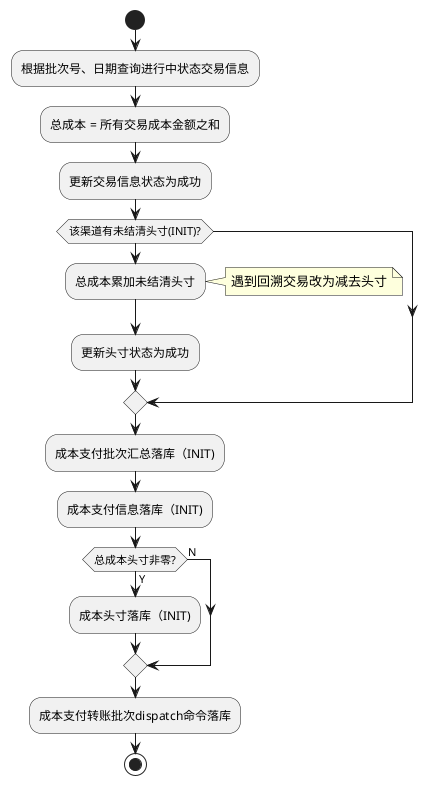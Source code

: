 
@startuml
start
:根据批次号、日期查询进行中状态交易信息;
:总成本 = 所有交易成本金额之和;
:更新交易信息状态为成功;
if(该渠道有未结清头寸(INIT)?)
    :总成本累加未结清头寸;
    note right:遇到回溯交易改为减去头寸
    :更新头寸状态为成功;
endif
:成本支付批次汇总落库（INIT);
:成本支付信息落库（INIT);
if(总成本头寸非零?)  then(Y)
    :成本头寸落库（INIT);
else (N)
endif
:成本支付转账批次dispatch命令落库;
stop

'输入：成本支付汇总dispatch任务（批次号）
'输出：成本支付批次汇总、成本支付信息、成本头寸落库。生成成本支付转账dispatch任务。
'描述：按批次号计算总成本，结算历史头寸，记录成本支付信息和新头寸。
@enduml